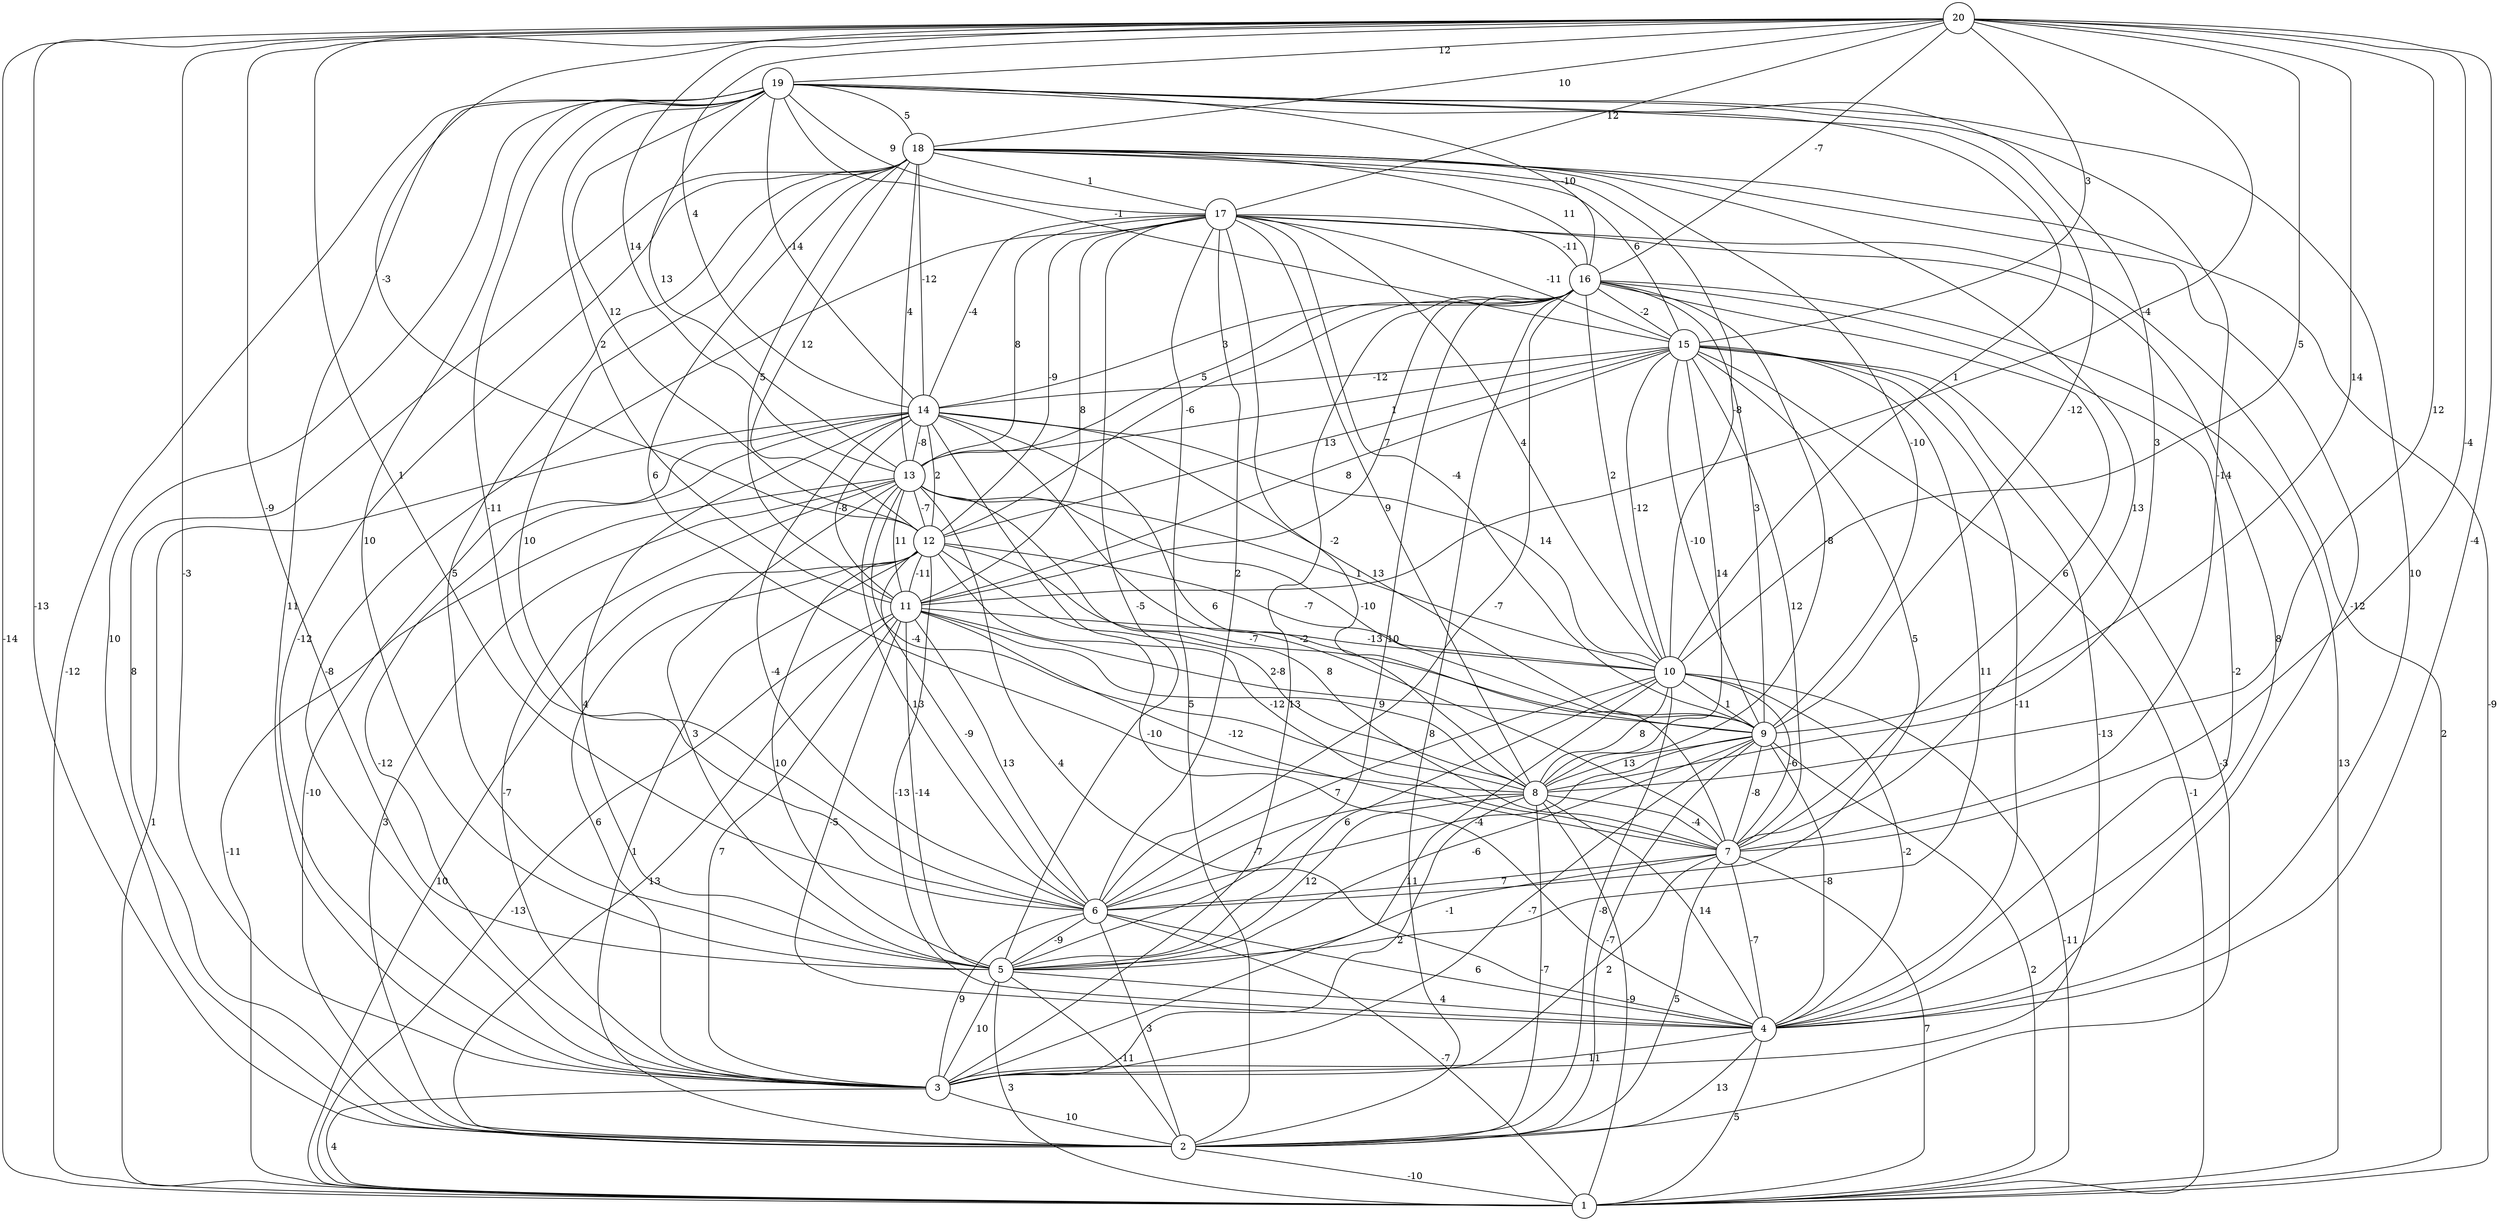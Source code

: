 graph { 
	 fontname="Helvetica,Arial,sans-serif" 
	 node [shape = circle]; 
	 20 -- 1 [label = "-14"];
	 20 -- 2 [label = "-13"];
	 20 -- 3 [label = "-3"];
	 20 -- 4 [label = "-4"];
	 20 -- 5 [label = "-9"];
	 20 -- 6 [label = "1"];
	 20 -- 7 [label = "-4"];
	 20 -- 8 [label = "12"];
	 20 -- 9 [label = "14"];
	 20 -- 10 [label = "5"];
	 20 -- 11 [label = "-4"];
	 20 -- 12 [label = "-3"];
	 20 -- 13 [label = "14"];
	 20 -- 14 [label = "4"];
	 20 -- 15 [label = "3"];
	 20 -- 16 [label = "-7"];
	 20 -- 17 [label = "12"];
	 20 -- 18 [label = "10"];
	 20 -- 19 [label = "12"];
	 19 -- 1 [label = "-12"];
	 19 -- 2 [label = "10"];
	 19 -- 3 [label = "11"];
	 19 -- 4 [label = "10"];
	 19 -- 5 [label = "10"];
	 19 -- 6 [label = "-11"];
	 19 -- 7 [label = "-14"];
	 19 -- 8 [label = "3"];
	 19 -- 9 [label = "-12"];
	 19 -- 10 [label = "1"];
	 19 -- 11 [label = "2"];
	 19 -- 12 [label = "12"];
	 19 -- 13 [label = "13"];
	 19 -- 14 [label = "-14"];
	 19 -- 15 [label = "-1"];
	 19 -- 16 [label = "-10"];
	 19 -- 17 [label = "9"];
	 19 -- 18 [label = "5"];
	 18 -- 1 [label = "-9"];
	 18 -- 2 [label = "8"];
	 18 -- 3 [label = "-12"];
	 18 -- 4 [label = "-12"];
	 18 -- 5 [label = "5"];
	 18 -- 6 [label = "10"];
	 18 -- 7 [label = "13"];
	 18 -- 8 [label = "6"];
	 18 -- 9 [label = "-10"];
	 18 -- 10 [label = "-8"];
	 18 -- 11 [label = "5"];
	 18 -- 12 [label = "12"];
	 18 -- 13 [label = "4"];
	 18 -- 14 [label = "-12"];
	 18 -- 15 [label = "6"];
	 18 -- 16 [label = "11"];
	 18 -- 17 [label = "1"];
	 17 -- 1 [label = "2"];
	 17 -- 2 [label = "5"];
	 17 -- 3 [label = "-8"];
	 17 -- 4 [label = "8"];
	 17 -- 5 [label = "-5"];
	 17 -- 6 [label = "2"];
	 17 -- 7 [label = "-2"];
	 17 -- 8 [label = "9"];
	 17 -- 9 [label = "-4"];
	 17 -- 10 [label = "4"];
	 17 -- 11 [label = "8"];
	 17 -- 12 [label = "-9"];
	 17 -- 13 [label = "8"];
	 17 -- 14 [label = "-4"];
	 17 -- 15 [label = "-11"];
	 17 -- 16 [label = "-11"];
	 16 -- 1 [label = "13"];
	 16 -- 2 [label = "8"];
	 16 -- 3 [label = "13"];
	 16 -- 4 [label = "-2"];
	 16 -- 5 [label = "10"];
	 16 -- 6 [label = "-7"];
	 16 -- 7 [label = "6"];
	 16 -- 8 [label = "-8"];
	 16 -- 9 [label = "3"];
	 16 -- 10 [label = "2"];
	 16 -- 11 [label = "7"];
	 16 -- 12 [label = "-6"];
	 16 -- 13 [label = "5"];
	 16 -- 14 [label = "3"];
	 16 -- 15 [label = "-2"];
	 15 -- 1 [label = "-1"];
	 15 -- 2 [label = "-3"];
	 15 -- 3 [label = "-13"];
	 15 -- 4 [label = "-11"];
	 15 -- 5 [label = "11"];
	 15 -- 6 [label = "5"];
	 15 -- 7 [label = "12"];
	 15 -- 8 [label = "14"];
	 15 -- 9 [label = "-10"];
	 15 -- 10 [label = "-12"];
	 15 -- 11 [label = "8"];
	 15 -- 12 [label = "13"];
	 15 -- 13 [label = "1"];
	 15 -- 14 [label = "-12"];
	 14 -- 1 [label = "1"];
	 14 -- 2 [label = "-10"];
	 14 -- 3 [label = "-12"];
	 14 -- 4 [label = "-10"];
	 14 -- 5 [label = "4"];
	 14 -- 6 [label = "-4"];
	 14 -- 7 [label = "-2"];
	 14 -- 8 [label = "6"];
	 14 -- 9 [label = "13"];
	 14 -- 10 [label = "14"];
	 14 -- 11 [label = "-8"];
	 14 -- 12 [label = "2"];
	 14 -- 13 [label = "-8"];
	 13 -- 1 [label = "-11"];
	 13 -- 2 [label = "3"];
	 13 -- 3 [label = "-7"];
	 13 -- 4 [label = "4"];
	 13 -- 5 [label = "3"];
	 13 -- 6 [label = "13"];
	 13 -- 7 [label = "8"];
	 13 -- 8 [label = "-4"];
	 13 -- 9 [label = "-10"];
	 13 -- 10 [label = "1"];
	 13 -- 11 [label = "11"];
	 13 -- 12 [label = "-7"];
	 12 -- 1 [label = "10"];
	 12 -- 2 [label = "1"];
	 12 -- 3 [label = "6"];
	 12 -- 4 [label = "-13"];
	 12 -- 5 [label = "10"];
	 12 -- 6 [label = "-9"];
	 12 -- 7 [label = "-12"];
	 12 -- 8 [label = "-8"];
	 12 -- 9 [label = "-7"];
	 12 -- 10 [label = "-7"];
	 12 -- 11 [label = "-11"];
	 11 -- 1 [label = "-13"];
	 11 -- 2 [label = "13"];
	 11 -- 3 [label = "7"];
	 11 -- 4 [label = "-5"];
	 11 -- 5 [label = "-14"];
	 11 -- 6 [label = "13"];
	 11 -- 7 [label = "-12"];
	 11 -- 8 [label = "9"];
	 11 -- 9 [label = "2"];
	 11 -- 10 [label = "-13"];
	 10 -- 1 [label = "-11"];
	 10 -- 2 [label = "-8"];
	 10 -- 3 [label = "11"];
	 10 -- 4 [label = "-2"];
	 10 -- 5 [label = "6"];
	 10 -- 6 [label = "7"];
	 10 -- 7 [label = "-6"];
	 10 -- 8 [label = "8"];
	 10 -- 9 [label = "1"];
	 9 -- 1 [label = "2"];
	 9 -- 2 [label = "-7"];
	 9 -- 3 [label = "-7"];
	 9 -- 4 [label = "-8"];
	 9 -- 5 [label = "-6"];
	 9 -- 6 [label = "-4"];
	 9 -- 7 [label = "-8"];
	 9 -- 8 [label = "13"];
	 8 -- 1 [label = "-9"];
	 8 -- 2 [label = "-7"];
	 8 -- 3 [label = "2"];
	 8 -- 4 [label = "14"];
	 8 -- 5 [label = "12"];
	 8 -- 6 [label = "-7"];
	 8 -- 7 [label = "-4"];
	 7 -- 1 [label = "7"];
	 7 -- 2 [label = "5"];
	 7 -- 3 [label = "2"];
	 7 -- 4 [label = "-7"];
	 7 -- 5 [label = "-1"];
	 7 -- 6 [label = "7"];
	 6 -- 1 [label = "-7"];
	 6 -- 2 [label = "3"];
	 6 -- 3 [label = "9"];
	 6 -- 4 [label = "6"];
	 6 -- 5 [label = "-9"];
	 5 -- 1 [label = "3"];
	 5 -- 2 [label = "-11"];
	 5 -- 3 [label = "10"];
	 5 -- 4 [label = "4"];
	 4 -- 1 [label = "5"];
	 4 -- 2 [label = "13"];
	 4 -- 3 [label = "11"];
	 3 -- 1 [label = "4"];
	 3 -- 2 [label = "10"];
	 2 -- 1 [label = "-10"];
	 1;
	 2;
	 3;
	 4;
	 5;
	 6;
	 7;
	 8;
	 9;
	 10;
	 11;
	 12;
	 13;
	 14;
	 15;
	 16;
	 17;
	 18;
	 19;
	 20;
}
